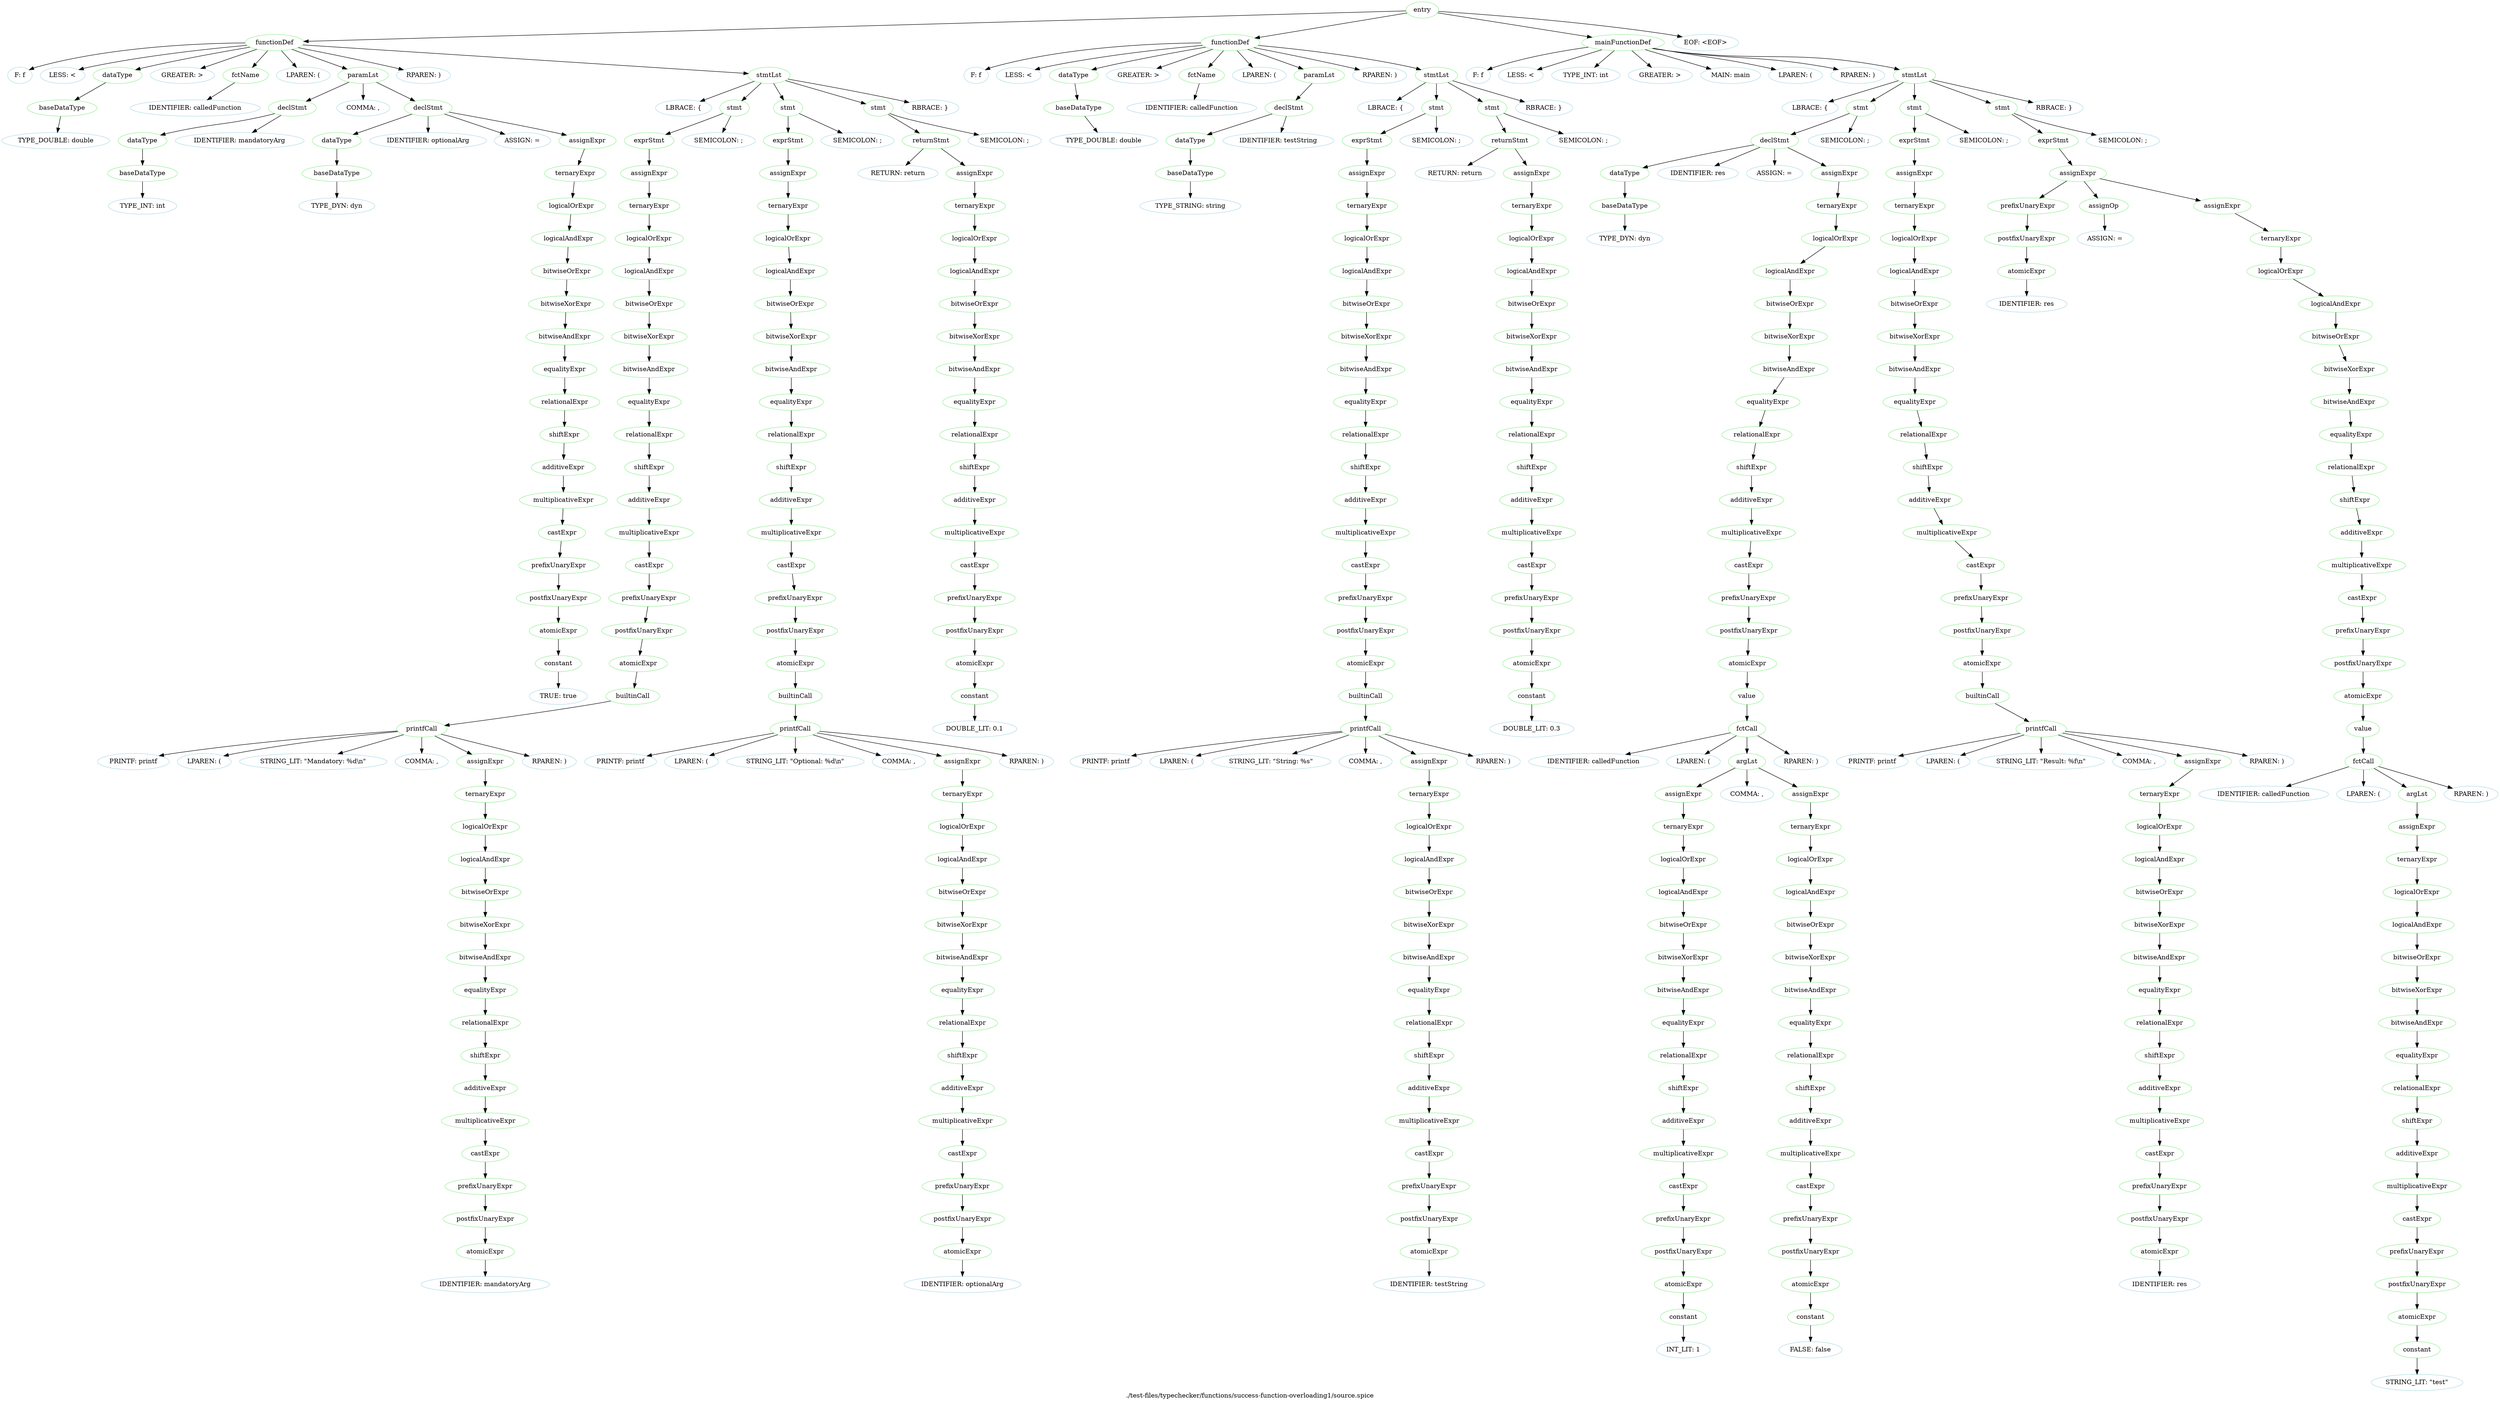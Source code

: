digraph {
 rankdir="TB";
 label="./test-files/typechecker/functions/success-function-overloading1/source.spice";
 L1C0_entry [color="lightgreen",label="entry"];
 L1C0_functionDef [color="lightgreen",label="functionDef"];
 L1C0_entry -> L1C0_functionDef;
 L1C0 [color="lightblue",label="F: f"];
 L1C0_functionDef -> L1C0
 L1C1 [color="lightblue",label="LESS: <"];
 L1C0_functionDef -> L1C1
 L1C2_dataType [color="lightgreen",label="dataType"];
 L1C0_functionDef -> L1C2_dataType;
 L1C2_baseDataType [color="lightgreen",label="baseDataType"];
 L1C2_dataType -> L1C2_baseDataType;
 L1C2 [color="lightblue",label="TYPE_DOUBLE: double"];
 L1C2_baseDataType -> L1C2
 L1C8 [color="lightblue",label="GREATER: >"];
 L1C0_functionDef -> L1C8
 L1C10_fctName [color="lightgreen",label="fctName"];
 L1C0_functionDef -> L1C10_fctName;
 L1C10 [color="lightblue",label="IDENTIFIER: calledFunction"];
 L1C10_fctName -> L1C10
 L1C24 [color="lightblue",label="LPAREN: ("];
 L1C0_functionDef -> L1C24
 L1C25_paramLst [color="lightgreen",label="paramLst"];
 L1C0_functionDef -> L1C25_paramLst;
 L1C25_declStmt [color="lightgreen",label="declStmt"];
 L1C25_paramLst -> L1C25_declStmt;
 L1C25_dataType [color="lightgreen",label="dataType"];
 L1C25_declStmt -> L1C25_dataType;
 L1C25_baseDataType [color="lightgreen",label="baseDataType"];
 L1C25_dataType -> L1C25_baseDataType;
 L1C25 [color="lightblue",label="TYPE_INT: int"];
 L1C25_baseDataType -> L1C25
 L1C29 [color="lightblue",label="IDENTIFIER: mandatoryArg"];
 L1C25_declStmt -> L1C29
 L1C41 [color="lightblue",label="COMMA: ,"];
 L1C25_paramLst -> L1C41
 L1C43_declStmt [color="lightgreen",label="declStmt"];
 L1C25_paramLst -> L1C43_declStmt;
 L1C43_dataType [color="lightgreen",label="dataType"];
 L1C43_declStmt -> L1C43_dataType;
 L1C43_baseDataType [color="lightgreen",label="baseDataType"];
 L1C43_dataType -> L1C43_baseDataType;
 L1C43 [color="lightblue",label="TYPE_DYN: dyn"];
 L1C43_baseDataType -> L1C43
 L1C47 [color="lightblue",label="IDENTIFIER: optionalArg"];
 L1C43_declStmt -> L1C47
 L1C59 [color="lightblue",label="ASSIGN: ="];
 L1C43_declStmt -> L1C59
 L1C61_assignExpr [color="lightgreen",label="assignExpr"];
 L1C43_declStmt -> L1C61_assignExpr;
 L1C61_ternaryExpr [color="lightgreen",label="ternaryExpr"];
 L1C61_assignExpr -> L1C61_ternaryExpr;
 L1C61_logicalOrExpr [color="lightgreen",label="logicalOrExpr"];
 L1C61_ternaryExpr -> L1C61_logicalOrExpr;
 L1C61_logicalAndExpr [color="lightgreen",label="logicalAndExpr"];
 L1C61_logicalOrExpr -> L1C61_logicalAndExpr;
 L1C61_bitwiseOrExpr [color="lightgreen",label="bitwiseOrExpr"];
 L1C61_logicalAndExpr -> L1C61_bitwiseOrExpr;
 L1C61_bitwiseXorExpr [color="lightgreen",label="bitwiseXorExpr"];
 L1C61_bitwiseOrExpr -> L1C61_bitwiseXorExpr;
 L1C61_bitwiseAndExpr [color="lightgreen",label="bitwiseAndExpr"];
 L1C61_bitwiseXorExpr -> L1C61_bitwiseAndExpr;
 L1C61_equalityExpr [color="lightgreen",label="equalityExpr"];
 L1C61_bitwiseAndExpr -> L1C61_equalityExpr;
 L1C61_relationalExpr [color="lightgreen",label="relationalExpr"];
 L1C61_equalityExpr -> L1C61_relationalExpr;
 L1C61_shiftExpr [color="lightgreen",label="shiftExpr"];
 L1C61_relationalExpr -> L1C61_shiftExpr;
 L1C61_additiveExpr [color="lightgreen",label="additiveExpr"];
 L1C61_shiftExpr -> L1C61_additiveExpr;
 L1C61_multiplicativeExpr [color="lightgreen",label="multiplicativeExpr"];
 L1C61_additiveExpr -> L1C61_multiplicativeExpr;
 L1C61_castExpr [color="lightgreen",label="castExpr"];
 L1C61_multiplicativeExpr -> L1C61_castExpr;
 L1C61_prefixUnaryExpr [color="lightgreen",label="prefixUnaryExpr"];
 L1C61_castExpr -> L1C61_prefixUnaryExpr;
 L1C61_postfixUnaryExpr [color="lightgreen",label="postfixUnaryExpr"];
 L1C61_prefixUnaryExpr -> L1C61_postfixUnaryExpr;
 L1C61_atomicExpr [color="lightgreen",label="atomicExpr"];
 L1C61_postfixUnaryExpr -> L1C61_atomicExpr;
 L1C61_constant [color="lightgreen",label="constant"];
 L1C61_atomicExpr -> L1C61_constant;
 L1C61 [color="lightblue",label="TRUE: true"];
 L1C61_constant -> L1C61
 L1C65 [color="lightblue",label="RPAREN: )"];
 L1C0_functionDef -> L1C65
 L1C67_stmtLst [color="lightgreen",label="stmtLst"];
 L1C0_functionDef -> L1C67_stmtLst;
 L1C67 [color="lightblue",label="LBRACE: {"];
 L1C67_stmtLst -> L1C67
 L2C4_stmt [color="lightgreen",label="stmt"];
 L1C67_stmtLst -> L2C4_stmt;
 L2C4_exprStmt [color="lightgreen",label="exprStmt"];
 L2C4_stmt -> L2C4_exprStmt;
 L2C4_assignExpr [color="lightgreen",label="assignExpr"];
 L2C4_exprStmt -> L2C4_assignExpr;
 L2C4_ternaryExpr [color="lightgreen",label="ternaryExpr"];
 L2C4_assignExpr -> L2C4_ternaryExpr;
 L2C4_logicalOrExpr [color="lightgreen",label="logicalOrExpr"];
 L2C4_ternaryExpr -> L2C4_logicalOrExpr;
 L2C4_logicalAndExpr [color="lightgreen",label="logicalAndExpr"];
 L2C4_logicalOrExpr -> L2C4_logicalAndExpr;
 L2C4_bitwiseOrExpr [color="lightgreen",label="bitwiseOrExpr"];
 L2C4_logicalAndExpr -> L2C4_bitwiseOrExpr;
 L2C4_bitwiseXorExpr [color="lightgreen",label="bitwiseXorExpr"];
 L2C4_bitwiseOrExpr -> L2C4_bitwiseXorExpr;
 L2C4_bitwiseAndExpr [color="lightgreen",label="bitwiseAndExpr"];
 L2C4_bitwiseXorExpr -> L2C4_bitwiseAndExpr;
 L2C4_equalityExpr [color="lightgreen",label="equalityExpr"];
 L2C4_bitwiseAndExpr -> L2C4_equalityExpr;
 L2C4_relationalExpr [color="lightgreen",label="relationalExpr"];
 L2C4_equalityExpr -> L2C4_relationalExpr;
 L2C4_shiftExpr [color="lightgreen",label="shiftExpr"];
 L2C4_relationalExpr -> L2C4_shiftExpr;
 L2C4_additiveExpr [color="lightgreen",label="additiveExpr"];
 L2C4_shiftExpr -> L2C4_additiveExpr;
 L2C4_multiplicativeExpr [color="lightgreen",label="multiplicativeExpr"];
 L2C4_additiveExpr -> L2C4_multiplicativeExpr;
 L2C4_castExpr [color="lightgreen",label="castExpr"];
 L2C4_multiplicativeExpr -> L2C4_castExpr;
 L2C4_prefixUnaryExpr [color="lightgreen",label="prefixUnaryExpr"];
 L2C4_castExpr -> L2C4_prefixUnaryExpr;
 L2C4_postfixUnaryExpr [color="lightgreen",label="postfixUnaryExpr"];
 L2C4_prefixUnaryExpr -> L2C4_postfixUnaryExpr;
 L2C4_atomicExpr [color="lightgreen",label="atomicExpr"];
 L2C4_postfixUnaryExpr -> L2C4_atomicExpr;
 L2C4_builtinCall [color="lightgreen",label="builtinCall"];
 L2C4_atomicExpr -> L2C4_builtinCall;
 L2C4_printfCall [color="lightgreen",label="printfCall"];
 L2C4_builtinCall -> L2C4_printfCall;
 L2C4 [color="lightblue",label="PRINTF: printf"];
 L2C4_printfCall -> L2C4
 L2C10 [color="lightblue",label="LPAREN: ("];
 L2C4_printfCall -> L2C10
 L2C11 [color="lightblue",label="STRING_LIT: \"Mandatory: %d\\n\""];
 L2C4_printfCall -> L2C11
 L2C28 [color="lightblue",label="COMMA: ,"];
 L2C4_printfCall -> L2C28
 L2C30_assignExpr [color="lightgreen",label="assignExpr"];
 L2C4_printfCall -> L2C30_assignExpr;
 L2C30_ternaryExpr [color="lightgreen",label="ternaryExpr"];
 L2C30_assignExpr -> L2C30_ternaryExpr;
 L2C30_logicalOrExpr [color="lightgreen",label="logicalOrExpr"];
 L2C30_ternaryExpr -> L2C30_logicalOrExpr;
 L2C30_logicalAndExpr [color="lightgreen",label="logicalAndExpr"];
 L2C30_logicalOrExpr -> L2C30_logicalAndExpr;
 L2C30_bitwiseOrExpr [color="lightgreen",label="bitwiseOrExpr"];
 L2C30_logicalAndExpr -> L2C30_bitwiseOrExpr;
 L2C30_bitwiseXorExpr [color="lightgreen",label="bitwiseXorExpr"];
 L2C30_bitwiseOrExpr -> L2C30_bitwiseXorExpr;
 L2C30_bitwiseAndExpr [color="lightgreen",label="bitwiseAndExpr"];
 L2C30_bitwiseXorExpr -> L2C30_bitwiseAndExpr;
 L2C30_equalityExpr [color="lightgreen",label="equalityExpr"];
 L2C30_bitwiseAndExpr -> L2C30_equalityExpr;
 L2C30_relationalExpr [color="lightgreen",label="relationalExpr"];
 L2C30_equalityExpr -> L2C30_relationalExpr;
 L2C30_shiftExpr [color="lightgreen",label="shiftExpr"];
 L2C30_relationalExpr -> L2C30_shiftExpr;
 L2C30_additiveExpr [color="lightgreen",label="additiveExpr"];
 L2C30_shiftExpr -> L2C30_additiveExpr;
 L2C30_multiplicativeExpr [color="lightgreen",label="multiplicativeExpr"];
 L2C30_additiveExpr -> L2C30_multiplicativeExpr;
 L2C30_castExpr [color="lightgreen",label="castExpr"];
 L2C30_multiplicativeExpr -> L2C30_castExpr;
 L2C30_prefixUnaryExpr [color="lightgreen",label="prefixUnaryExpr"];
 L2C30_castExpr -> L2C30_prefixUnaryExpr;
 L2C30_postfixUnaryExpr [color="lightgreen",label="postfixUnaryExpr"];
 L2C30_prefixUnaryExpr -> L2C30_postfixUnaryExpr;
 L2C30_atomicExpr [color="lightgreen",label="atomicExpr"];
 L2C30_postfixUnaryExpr -> L2C30_atomicExpr;
 L2C30 [color="lightblue",label="IDENTIFIER: mandatoryArg"];
 L2C30_atomicExpr -> L2C30
 L2C42 [color="lightblue",label="RPAREN: )"];
 L2C4_printfCall -> L2C42
 L2C43 [color="lightblue",label="SEMICOLON: ;"];
 L2C4_stmt -> L2C43
 L3C4_stmt [color="lightgreen",label="stmt"];
 L1C67_stmtLst -> L3C4_stmt;
 L3C4_exprStmt [color="lightgreen",label="exprStmt"];
 L3C4_stmt -> L3C4_exprStmt;
 L3C4_assignExpr [color="lightgreen",label="assignExpr"];
 L3C4_exprStmt -> L3C4_assignExpr;
 L3C4_ternaryExpr [color="lightgreen",label="ternaryExpr"];
 L3C4_assignExpr -> L3C4_ternaryExpr;
 L3C4_logicalOrExpr [color="lightgreen",label="logicalOrExpr"];
 L3C4_ternaryExpr -> L3C4_logicalOrExpr;
 L3C4_logicalAndExpr [color="lightgreen",label="logicalAndExpr"];
 L3C4_logicalOrExpr -> L3C4_logicalAndExpr;
 L3C4_bitwiseOrExpr [color="lightgreen",label="bitwiseOrExpr"];
 L3C4_logicalAndExpr -> L3C4_bitwiseOrExpr;
 L3C4_bitwiseXorExpr [color="lightgreen",label="bitwiseXorExpr"];
 L3C4_bitwiseOrExpr -> L3C4_bitwiseXorExpr;
 L3C4_bitwiseAndExpr [color="lightgreen",label="bitwiseAndExpr"];
 L3C4_bitwiseXorExpr -> L3C4_bitwiseAndExpr;
 L3C4_equalityExpr [color="lightgreen",label="equalityExpr"];
 L3C4_bitwiseAndExpr -> L3C4_equalityExpr;
 L3C4_relationalExpr [color="lightgreen",label="relationalExpr"];
 L3C4_equalityExpr -> L3C4_relationalExpr;
 L3C4_shiftExpr [color="lightgreen",label="shiftExpr"];
 L3C4_relationalExpr -> L3C4_shiftExpr;
 L3C4_additiveExpr [color="lightgreen",label="additiveExpr"];
 L3C4_shiftExpr -> L3C4_additiveExpr;
 L3C4_multiplicativeExpr [color="lightgreen",label="multiplicativeExpr"];
 L3C4_additiveExpr -> L3C4_multiplicativeExpr;
 L3C4_castExpr [color="lightgreen",label="castExpr"];
 L3C4_multiplicativeExpr -> L3C4_castExpr;
 L3C4_prefixUnaryExpr [color="lightgreen",label="prefixUnaryExpr"];
 L3C4_castExpr -> L3C4_prefixUnaryExpr;
 L3C4_postfixUnaryExpr [color="lightgreen",label="postfixUnaryExpr"];
 L3C4_prefixUnaryExpr -> L3C4_postfixUnaryExpr;
 L3C4_atomicExpr [color="lightgreen",label="atomicExpr"];
 L3C4_postfixUnaryExpr -> L3C4_atomicExpr;
 L3C4_builtinCall [color="lightgreen",label="builtinCall"];
 L3C4_atomicExpr -> L3C4_builtinCall;
 L3C4_printfCall [color="lightgreen",label="printfCall"];
 L3C4_builtinCall -> L3C4_printfCall;
 L3C4 [color="lightblue",label="PRINTF: printf"];
 L3C4_printfCall -> L3C4
 L3C10 [color="lightblue",label="LPAREN: ("];
 L3C4_printfCall -> L3C10
 L3C11 [color="lightblue",label="STRING_LIT: \"Optional: %d\\n\""];
 L3C4_printfCall -> L3C11
 L3C27 [color="lightblue",label="COMMA: ,"];
 L3C4_printfCall -> L3C27
 L3C29_assignExpr [color="lightgreen",label="assignExpr"];
 L3C4_printfCall -> L3C29_assignExpr;
 L3C29_ternaryExpr [color="lightgreen",label="ternaryExpr"];
 L3C29_assignExpr -> L3C29_ternaryExpr;
 L3C29_logicalOrExpr [color="lightgreen",label="logicalOrExpr"];
 L3C29_ternaryExpr -> L3C29_logicalOrExpr;
 L3C29_logicalAndExpr [color="lightgreen",label="logicalAndExpr"];
 L3C29_logicalOrExpr -> L3C29_logicalAndExpr;
 L3C29_bitwiseOrExpr [color="lightgreen",label="bitwiseOrExpr"];
 L3C29_logicalAndExpr -> L3C29_bitwiseOrExpr;
 L3C29_bitwiseXorExpr [color="lightgreen",label="bitwiseXorExpr"];
 L3C29_bitwiseOrExpr -> L3C29_bitwiseXorExpr;
 L3C29_bitwiseAndExpr [color="lightgreen",label="bitwiseAndExpr"];
 L3C29_bitwiseXorExpr -> L3C29_bitwiseAndExpr;
 L3C29_equalityExpr [color="lightgreen",label="equalityExpr"];
 L3C29_bitwiseAndExpr -> L3C29_equalityExpr;
 L3C29_relationalExpr [color="lightgreen",label="relationalExpr"];
 L3C29_equalityExpr -> L3C29_relationalExpr;
 L3C29_shiftExpr [color="lightgreen",label="shiftExpr"];
 L3C29_relationalExpr -> L3C29_shiftExpr;
 L3C29_additiveExpr [color="lightgreen",label="additiveExpr"];
 L3C29_shiftExpr -> L3C29_additiveExpr;
 L3C29_multiplicativeExpr [color="lightgreen",label="multiplicativeExpr"];
 L3C29_additiveExpr -> L3C29_multiplicativeExpr;
 L3C29_castExpr [color="lightgreen",label="castExpr"];
 L3C29_multiplicativeExpr -> L3C29_castExpr;
 L3C29_prefixUnaryExpr [color="lightgreen",label="prefixUnaryExpr"];
 L3C29_castExpr -> L3C29_prefixUnaryExpr;
 L3C29_postfixUnaryExpr [color="lightgreen",label="postfixUnaryExpr"];
 L3C29_prefixUnaryExpr -> L3C29_postfixUnaryExpr;
 L3C29_atomicExpr [color="lightgreen",label="atomicExpr"];
 L3C29_postfixUnaryExpr -> L3C29_atomicExpr;
 L3C29 [color="lightblue",label="IDENTIFIER: optionalArg"];
 L3C29_atomicExpr -> L3C29
 L3C40 [color="lightblue",label="RPAREN: )"];
 L3C4_printfCall -> L3C40
 L3C41 [color="lightblue",label="SEMICOLON: ;"];
 L3C4_stmt -> L3C41
 L4C4_stmt [color="lightgreen",label="stmt"];
 L1C67_stmtLst -> L4C4_stmt;
 L4C4_returnStmt [color="lightgreen",label="returnStmt"];
 L4C4_stmt -> L4C4_returnStmt;
 L4C4 [color="lightblue",label="RETURN: return"];
 L4C4_returnStmt -> L4C4
 L4C11_assignExpr [color="lightgreen",label="assignExpr"];
 L4C4_returnStmt -> L4C11_assignExpr;
 L4C11_ternaryExpr [color="lightgreen",label="ternaryExpr"];
 L4C11_assignExpr -> L4C11_ternaryExpr;
 L4C11_logicalOrExpr [color="lightgreen",label="logicalOrExpr"];
 L4C11_ternaryExpr -> L4C11_logicalOrExpr;
 L4C11_logicalAndExpr [color="lightgreen",label="logicalAndExpr"];
 L4C11_logicalOrExpr -> L4C11_logicalAndExpr;
 L4C11_bitwiseOrExpr [color="lightgreen",label="bitwiseOrExpr"];
 L4C11_logicalAndExpr -> L4C11_bitwiseOrExpr;
 L4C11_bitwiseXorExpr [color="lightgreen",label="bitwiseXorExpr"];
 L4C11_bitwiseOrExpr -> L4C11_bitwiseXorExpr;
 L4C11_bitwiseAndExpr [color="lightgreen",label="bitwiseAndExpr"];
 L4C11_bitwiseXorExpr -> L4C11_bitwiseAndExpr;
 L4C11_equalityExpr [color="lightgreen",label="equalityExpr"];
 L4C11_bitwiseAndExpr -> L4C11_equalityExpr;
 L4C11_relationalExpr [color="lightgreen",label="relationalExpr"];
 L4C11_equalityExpr -> L4C11_relationalExpr;
 L4C11_shiftExpr [color="lightgreen",label="shiftExpr"];
 L4C11_relationalExpr -> L4C11_shiftExpr;
 L4C11_additiveExpr [color="lightgreen",label="additiveExpr"];
 L4C11_shiftExpr -> L4C11_additiveExpr;
 L4C11_multiplicativeExpr [color="lightgreen",label="multiplicativeExpr"];
 L4C11_additiveExpr -> L4C11_multiplicativeExpr;
 L4C11_castExpr [color="lightgreen",label="castExpr"];
 L4C11_multiplicativeExpr -> L4C11_castExpr;
 L4C11_prefixUnaryExpr [color="lightgreen",label="prefixUnaryExpr"];
 L4C11_castExpr -> L4C11_prefixUnaryExpr;
 L4C11_postfixUnaryExpr [color="lightgreen",label="postfixUnaryExpr"];
 L4C11_prefixUnaryExpr -> L4C11_postfixUnaryExpr;
 L4C11_atomicExpr [color="lightgreen",label="atomicExpr"];
 L4C11_postfixUnaryExpr -> L4C11_atomicExpr;
 L4C11_constant [color="lightgreen",label="constant"];
 L4C11_atomicExpr -> L4C11_constant;
 L4C11 [color="lightblue",label="DOUBLE_LIT: 0.1"];
 L4C11_constant -> L4C11
 L4C14 [color="lightblue",label="SEMICOLON: ;"];
 L4C4_stmt -> L4C14
 L5C0 [color="lightblue",label="RBRACE: }"];
 L1C67_stmtLst -> L5C0
 L7C0_functionDef [color="lightgreen",label="functionDef"];
 L1C0_entry -> L7C0_functionDef;
 L7C0 [color="lightblue",label="F: f"];
 L7C0_functionDef -> L7C0
 L7C1 [color="lightblue",label="LESS: <"];
 L7C0_functionDef -> L7C1
 L7C2_dataType [color="lightgreen",label="dataType"];
 L7C0_functionDef -> L7C2_dataType;
 L7C2_baseDataType [color="lightgreen",label="baseDataType"];
 L7C2_dataType -> L7C2_baseDataType;
 L7C2 [color="lightblue",label="TYPE_DOUBLE: double"];
 L7C2_baseDataType -> L7C2
 L7C8 [color="lightblue",label="GREATER: >"];
 L7C0_functionDef -> L7C8
 L7C10_fctName [color="lightgreen",label="fctName"];
 L7C0_functionDef -> L7C10_fctName;
 L7C10 [color="lightblue",label="IDENTIFIER: calledFunction"];
 L7C10_fctName -> L7C10
 L7C24 [color="lightblue",label="LPAREN: ("];
 L7C0_functionDef -> L7C24
 L7C25_paramLst [color="lightgreen",label="paramLst"];
 L7C0_functionDef -> L7C25_paramLst;
 L7C25_declStmt [color="lightgreen",label="declStmt"];
 L7C25_paramLst -> L7C25_declStmt;
 L7C25_dataType [color="lightgreen",label="dataType"];
 L7C25_declStmt -> L7C25_dataType;
 L7C25_baseDataType [color="lightgreen",label="baseDataType"];
 L7C25_dataType -> L7C25_baseDataType;
 L7C25 [color="lightblue",label="TYPE_STRING: string"];
 L7C25_baseDataType -> L7C25
 L7C32 [color="lightblue",label="IDENTIFIER: testString"];
 L7C25_declStmt -> L7C32
 L7C42 [color="lightblue",label="RPAREN: )"];
 L7C0_functionDef -> L7C42
 L7C44_stmtLst [color="lightgreen",label="stmtLst"];
 L7C0_functionDef -> L7C44_stmtLst;
 L7C44 [color="lightblue",label="LBRACE: {"];
 L7C44_stmtLst -> L7C44
 L8C4_stmt [color="lightgreen",label="stmt"];
 L7C44_stmtLst -> L8C4_stmt;
 L8C4_exprStmt [color="lightgreen",label="exprStmt"];
 L8C4_stmt -> L8C4_exprStmt;
 L8C4_assignExpr [color="lightgreen",label="assignExpr"];
 L8C4_exprStmt -> L8C4_assignExpr;
 L8C4_ternaryExpr [color="lightgreen",label="ternaryExpr"];
 L8C4_assignExpr -> L8C4_ternaryExpr;
 L8C4_logicalOrExpr [color="lightgreen",label="logicalOrExpr"];
 L8C4_ternaryExpr -> L8C4_logicalOrExpr;
 L8C4_logicalAndExpr [color="lightgreen",label="logicalAndExpr"];
 L8C4_logicalOrExpr -> L8C4_logicalAndExpr;
 L8C4_bitwiseOrExpr [color="lightgreen",label="bitwiseOrExpr"];
 L8C4_logicalAndExpr -> L8C4_bitwiseOrExpr;
 L8C4_bitwiseXorExpr [color="lightgreen",label="bitwiseXorExpr"];
 L8C4_bitwiseOrExpr -> L8C4_bitwiseXorExpr;
 L8C4_bitwiseAndExpr [color="lightgreen",label="bitwiseAndExpr"];
 L8C4_bitwiseXorExpr -> L8C4_bitwiseAndExpr;
 L8C4_equalityExpr [color="lightgreen",label="equalityExpr"];
 L8C4_bitwiseAndExpr -> L8C4_equalityExpr;
 L8C4_relationalExpr [color="lightgreen",label="relationalExpr"];
 L8C4_equalityExpr -> L8C4_relationalExpr;
 L8C4_shiftExpr [color="lightgreen",label="shiftExpr"];
 L8C4_relationalExpr -> L8C4_shiftExpr;
 L8C4_additiveExpr [color="lightgreen",label="additiveExpr"];
 L8C4_shiftExpr -> L8C4_additiveExpr;
 L8C4_multiplicativeExpr [color="lightgreen",label="multiplicativeExpr"];
 L8C4_additiveExpr -> L8C4_multiplicativeExpr;
 L8C4_castExpr [color="lightgreen",label="castExpr"];
 L8C4_multiplicativeExpr -> L8C4_castExpr;
 L8C4_prefixUnaryExpr [color="lightgreen",label="prefixUnaryExpr"];
 L8C4_castExpr -> L8C4_prefixUnaryExpr;
 L8C4_postfixUnaryExpr [color="lightgreen",label="postfixUnaryExpr"];
 L8C4_prefixUnaryExpr -> L8C4_postfixUnaryExpr;
 L8C4_atomicExpr [color="lightgreen",label="atomicExpr"];
 L8C4_postfixUnaryExpr -> L8C4_atomicExpr;
 L8C4_builtinCall [color="lightgreen",label="builtinCall"];
 L8C4_atomicExpr -> L8C4_builtinCall;
 L8C4_printfCall [color="lightgreen",label="printfCall"];
 L8C4_builtinCall -> L8C4_printfCall;
 L8C4 [color="lightblue",label="PRINTF: printf"];
 L8C4_printfCall -> L8C4
 L8C10 [color="lightblue",label="LPAREN: ("];
 L8C4_printfCall -> L8C10
 L8C11 [color="lightblue",label="STRING_LIT: \"String: %s\""];
 L8C4_printfCall -> L8C11
 L8C23 [color="lightblue",label="COMMA: ,"];
 L8C4_printfCall -> L8C23
 L8C25_assignExpr [color="lightgreen",label="assignExpr"];
 L8C4_printfCall -> L8C25_assignExpr;
 L8C25_ternaryExpr [color="lightgreen",label="ternaryExpr"];
 L8C25_assignExpr -> L8C25_ternaryExpr;
 L8C25_logicalOrExpr [color="lightgreen",label="logicalOrExpr"];
 L8C25_ternaryExpr -> L8C25_logicalOrExpr;
 L8C25_logicalAndExpr [color="lightgreen",label="logicalAndExpr"];
 L8C25_logicalOrExpr -> L8C25_logicalAndExpr;
 L8C25_bitwiseOrExpr [color="lightgreen",label="bitwiseOrExpr"];
 L8C25_logicalAndExpr -> L8C25_bitwiseOrExpr;
 L8C25_bitwiseXorExpr [color="lightgreen",label="bitwiseXorExpr"];
 L8C25_bitwiseOrExpr -> L8C25_bitwiseXorExpr;
 L8C25_bitwiseAndExpr [color="lightgreen",label="bitwiseAndExpr"];
 L8C25_bitwiseXorExpr -> L8C25_bitwiseAndExpr;
 L8C25_equalityExpr [color="lightgreen",label="equalityExpr"];
 L8C25_bitwiseAndExpr -> L8C25_equalityExpr;
 L8C25_relationalExpr [color="lightgreen",label="relationalExpr"];
 L8C25_equalityExpr -> L8C25_relationalExpr;
 L8C25_shiftExpr [color="lightgreen",label="shiftExpr"];
 L8C25_relationalExpr -> L8C25_shiftExpr;
 L8C25_additiveExpr [color="lightgreen",label="additiveExpr"];
 L8C25_shiftExpr -> L8C25_additiveExpr;
 L8C25_multiplicativeExpr [color="lightgreen",label="multiplicativeExpr"];
 L8C25_additiveExpr -> L8C25_multiplicativeExpr;
 L8C25_castExpr [color="lightgreen",label="castExpr"];
 L8C25_multiplicativeExpr -> L8C25_castExpr;
 L8C25_prefixUnaryExpr [color="lightgreen",label="prefixUnaryExpr"];
 L8C25_castExpr -> L8C25_prefixUnaryExpr;
 L8C25_postfixUnaryExpr [color="lightgreen",label="postfixUnaryExpr"];
 L8C25_prefixUnaryExpr -> L8C25_postfixUnaryExpr;
 L8C25_atomicExpr [color="lightgreen",label="atomicExpr"];
 L8C25_postfixUnaryExpr -> L8C25_atomicExpr;
 L8C25 [color="lightblue",label="IDENTIFIER: testString"];
 L8C25_atomicExpr -> L8C25
 L8C35 [color="lightblue",label="RPAREN: )"];
 L8C4_printfCall -> L8C35
 L8C36 [color="lightblue",label="SEMICOLON: ;"];
 L8C4_stmt -> L8C36
 L9C4_stmt [color="lightgreen",label="stmt"];
 L7C44_stmtLst -> L9C4_stmt;
 L9C4_returnStmt [color="lightgreen",label="returnStmt"];
 L9C4_stmt -> L9C4_returnStmt;
 L9C4 [color="lightblue",label="RETURN: return"];
 L9C4_returnStmt -> L9C4
 L9C11_assignExpr [color="lightgreen",label="assignExpr"];
 L9C4_returnStmt -> L9C11_assignExpr;
 L9C11_ternaryExpr [color="lightgreen",label="ternaryExpr"];
 L9C11_assignExpr -> L9C11_ternaryExpr;
 L9C11_logicalOrExpr [color="lightgreen",label="logicalOrExpr"];
 L9C11_ternaryExpr -> L9C11_logicalOrExpr;
 L9C11_logicalAndExpr [color="lightgreen",label="logicalAndExpr"];
 L9C11_logicalOrExpr -> L9C11_logicalAndExpr;
 L9C11_bitwiseOrExpr [color="lightgreen",label="bitwiseOrExpr"];
 L9C11_logicalAndExpr -> L9C11_bitwiseOrExpr;
 L9C11_bitwiseXorExpr [color="lightgreen",label="bitwiseXorExpr"];
 L9C11_bitwiseOrExpr -> L9C11_bitwiseXorExpr;
 L9C11_bitwiseAndExpr [color="lightgreen",label="bitwiseAndExpr"];
 L9C11_bitwiseXorExpr -> L9C11_bitwiseAndExpr;
 L9C11_equalityExpr [color="lightgreen",label="equalityExpr"];
 L9C11_bitwiseAndExpr -> L9C11_equalityExpr;
 L9C11_relationalExpr [color="lightgreen",label="relationalExpr"];
 L9C11_equalityExpr -> L9C11_relationalExpr;
 L9C11_shiftExpr [color="lightgreen",label="shiftExpr"];
 L9C11_relationalExpr -> L9C11_shiftExpr;
 L9C11_additiveExpr [color="lightgreen",label="additiveExpr"];
 L9C11_shiftExpr -> L9C11_additiveExpr;
 L9C11_multiplicativeExpr [color="lightgreen",label="multiplicativeExpr"];
 L9C11_additiveExpr -> L9C11_multiplicativeExpr;
 L9C11_castExpr [color="lightgreen",label="castExpr"];
 L9C11_multiplicativeExpr -> L9C11_castExpr;
 L9C11_prefixUnaryExpr [color="lightgreen",label="prefixUnaryExpr"];
 L9C11_castExpr -> L9C11_prefixUnaryExpr;
 L9C11_postfixUnaryExpr [color="lightgreen",label="postfixUnaryExpr"];
 L9C11_prefixUnaryExpr -> L9C11_postfixUnaryExpr;
 L9C11_atomicExpr [color="lightgreen",label="atomicExpr"];
 L9C11_postfixUnaryExpr -> L9C11_atomicExpr;
 L9C11_constant [color="lightgreen",label="constant"];
 L9C11_atomicExpr -> L9C11_constant;
 L9C11 [color="lightblue",label="DOUBLE_LIT: 0.3"];
 L9C11_constant -> L9C11
 L9C14 [color="lightblue",label="SEMICOLON: ;"];
 L9C4_stmt -> L9C14
 L10C0 [color="lightblue",label="RBRACE: }"];
 L7C44_stmtLst -> L10C0
 L12C0_mainFunctionDef [color="lightgreen",label="mainFunctionDef"];
 L1C0_entry -> L12C0_mainFunctionDef;
 L12C0 [color="lightblue",label="F: f"];
 L12C0_mainFunctionDef -> L12C0
 L12C1 [color="lightblue",label="LESS: <"];
 L12C0_mainFunctionDef -> L12C1
 L12C2 [color="lightblue",label="TYPE_INT: int"];
 L12C0_mainFunctionDef -> L12C2
 L12C5 [color="lightblue",label="GREATER: >"];
 L12C0_mainFunctionDef -> L12C5
 L12C7 [color="lightblue",label="MAIN: main"];
 L12C0_mainFunctionDef -> L12C7
 L12C11 [color="lightblue",label="LPAREN: ("];
 L12C0_mainFunctionDef -> L12C11
 L12C12 [color="lightblue",label="RPAREN: )"];
 L12C0_mainFunctionDef -> L12C12
 L12C14_stmtLst [color="lightgreen",label="stmtLst"];
 L12C0_mainFunctionDef -> L12C14_stmtLst;
 L12C14 [color="lightblue",label="LBRACE: {"];
 L12C14_stmtLst -> L12C14
 L13C4_stmt [color="lightgreen",label="stmt"];
 L12C14_stmtLst -> L13C4_stmt;
 L13C4_declStmt [color="lightgreen",label="declStmt"];
 L13C4_stmt -> L13C4_declStmt;
 L13C4_dataType [color="lightgreen",label="dataType"];
 L13C4_declStmt -> L13C4_dataType;
 L13C4_baseDataType [color="lightgreen",label="baseDataType"];
 L13C4_dataType -> L13C4_baseDataType;
 L13C4 [color="lightblue",label="TYPE_DYN: dyn"];
 L13C4_baseDataType -> L13C4
 L13C8 [color="lightblue",label="IDENTIFIER: res"];
 L13C4_declStmt -> L13C8
 L13C12 [color="lightblue",label="ASSIGN: ="];
 L13C4_declStmt -> L13C12
 L13C14_assignExpr [color="lightgreen",label="assignExpr"];
 L13C4_declStmt -> L13C14_assignExpr;
 L13C14_ternaryExpr [color="lightgreen",label="ternaryExpr"];
 L13C14_assignExpr -> L13C14_ternaryExpr;
 L13C14_logicalOrExpr [color="lightgreen",label="logicalOrExpr"];
 L13C14_ternaryExpr -> L13C14_logicalOrExpr;
 L13C14_logicalAndExpr [color="lightgreen",label="logicalAndExpr"];
 L13C14_logicalOrExpr -> L13C14_logicalAndExpr;
 L13C14_bitwiseOrExpr [color="lightgreen",label="bitwiseOrExpr"];
 L13C14_logicalAndExpr -> L13C14_bitwiseOrExpr;
 L13C14_bitwiseXorExpr [color="lightgreen",label="bitwiseXorExpr"];
 L13C14_bitwiseOrExpr -> L13C14_bitwiseXorExpr;
 L13C14_bitwiseAndExpr [color="lightgreen",label="bitwiseAndExpr"];
 L13C14_bitwiseXorExpr -> L13C14_bitwiseAndExpr;
 L13C14_equalityExpr [color="lightgreen",label="equalityExpr"];
 L13C14_bitwiseAndExpr -> L13C14_equalityExpr;
 L13C14_relationalExpr [color="lightgreen",label="relationalExpr"];
 L13C14_equalityExpr -> L13C14_relationalExpr;
 L13C14_shiftExpr [color="lightgreen",label="shiftExpr"];
 L13C14_relationalExpr -> L13C14_shiftExpr;
 L13C14_additiveExpr [color="lightgreen",label="additiveExpr"];
 L13C14_shiftExpr -> L13C14_additiveExpr;
 L13C14_multiplicativeExpr [color="lightgreen",label="multiplicativeExpr"];
 L13C14_additiveExpr -> L13C14_multiplicativeExpr;
 L13C14_castExpr [color="lightgreen",label="castExpr"];
 L13C14_multiplicativeExpr -> L13C14_castExpr;
 L13C14_prefixUnaryExpr [color="lightgreen",label="prefixUnaryExpr"];
 L13C14_castExpr -> L13C14_prefixUnaryExpr;
 L13C14_postfixUnaryExpr [color="lightgreen",label="postfixUnaryExpr"];
 L13C14_prefixUnaryExpr -> L13C14_postfixUnaryExpr;
 L13C14_atomicExpr [color="lightgreen",label="atomicExpr"];
 L13C14_postfixUnaryExpr -> L13C14_atomicExpr;
 L13C14_value [color="lightgreen",label="value"];
 L13C14_atomicExpr -> L13C14_value;
 L13C14_fctCall [color="lightgreen",label="fctCall"];
 L13C14_value -> L13C14_fctCall;
 L13C14 [color="lightblue",label="IDENTIFIER: calledFunction"];
 L13C14_fctCall -> L13C14
 L13C28 [color="lightblue",label="LPAREN: ("];
 L13C14_fctCall -> L13C28
 L13C29_argLst [color="lightgreen",label="argLst"];
 L13C14_fctCall -> L13C29_argLst;
 L13C29_assignExpr [color="lightgreen",label="assignExpr"];
 L13C29_argLst -> L13C29_assignExpr;
 L13C29_ternaryExpr [color="lightgreen",label="ternaryExpr"];
 L13C29_assignExpr -> L13C29_ternaryExpr;
 L13C29_logicalOrExpr [color="lightgreen",label="logicalOrExpr"];
 L13C29_ternaryExpr -> L13C29_logicalOrExpr;
 L13C29_logicalAndExpr [color="lightgreen",label="logicalAndExpr"];
 L13C29_logicalOrExpr -> L13C29_logicalAndExpr;
 L13C29_bitwiseOrExpr [color="lightgreen",label="bitwiseOrExpr"];
 L13C29_logicalAndExpr -> L13C29_bitwiseOrExpr;
 L13C29_bitwiseXorExpr [color="lightgreen",label="bitwiseXorExpr"];
 L13C29_bitwiseOrExpr -> L13C29_bitwiseXorExpr;
 L13C29_bitwiseAndExpr [color="lightgreen",label="bitwiseAndExpr"];
 L13C29_bitwiseXorExpr -> L13C29_bitwiseAndExpr;
 L13C29_equalityExpr [color="lightgreen",label="equalityExpr"];
 L13C29_bitwiseAndExpr -> L13C29_equalityExpr;
 L13C29_relationalExpr [color="lightgreen",label="relationalExpr"];
 L13C29_equalityExpr -> L13C29_relationalExpr;
 L13C29_shiftExpr [color="lightgreen",label="shiftExpr"];
 L13C29_relationalExpr -> L13C29_shiftExpr;
 L13C29_additiveExpr [color="lightgreen",label="additiveExpr"];
 L13C29_shiftExpr -> L13C29_additiveExpr;
 L13C29_multiplicativeExpr [color="lightgreen",label="multiplicativeExpr"];
 L13C29_additiveExpr -> L13C29_multiplicativeExpr;
 L13C29_castExpr [color="lightgreen",label="castExpr"];
 L13C29_multiplicativeExpr -> L13C29_castExpr;
 L13C29_prefixUnaryExpr [color="lightgreen",label="prefixUnaryExpr"];
 L13C29_castExpr -> L13C29_prefixUnaryExpr;
 L13C29_postfixUnaryExpr [color="lightgreen",label="postfixUnaryExpr"];
 L13C29_prefixUnaryExpr -> L13C29_postfixUnaryExpr;
 L13C29_atomicExpr [color="lightgreen",label="atomicExpr"];
 L13C29_postfixUnaryExpr -> L13C29_atomicExpr;
 L13C29_constant [color="lightgreen",label="constant"];
 L13C29_atomicExpr -> L13C29_constant;
 L13C29 [color="lightblue",label="INT_LIT: 1"];
 L13C29_constant -> L13C29
 L13C30 [color="lightblue",label="COMMA: ,"];
 L13C29_argLst -> L13C30
 L13C32_assignExpr [color="lightgreen",label="assignExpr"];
 L13C29_argLst -> L13C32_assignExpr;
 L13C32_ternaryExpr [color="lightgreen",label="ternaryExpr"];
 L13C32_assignExpr -> L13C32_ternaryExpr;
 L13C32_logicalOrExpr [color="lightgreen",label="logicalOrExpr"];
 L13C32_ternaryExpr -> L13C32_logicalOrExpr;
 L13C32_logicalAndExpr [color="lightgreen",label="logicalAndExpr"];
 L13C32_logicalOrExpr -> L13C32_logicalAndExpr;
 L13C32_bitwiseOrExpr [color="lightgreen",label="bitwiseOrExpr"];
 L13C32_logicalAndExpr -> L13C32_bitwiseOrExpr;
 L13C32_bitwiseXorExpr [color="lightgreen",label="bitwiseXorExpr"];
 L13C32_bitwiseOrExpr -> L13C32_bitwiseXorExpr;
 L13C32_bitwiseAndExpr [color="lightgreen",label="bitwiseAndExpr"];
 L13C32_bitwiseXorExpr -> L13C32_bitwiseAndExpr;
 L13C32_equalityExpr [color="lightgreen",label="equalityExpr"];
 L13C32_bitwiseAndExpr -> L13C32_equalityExpr;
 L13C32_relationalExpr [color="lightgreen",label="relationalExpr"];
 L13C32_equalityExpr -> L13C32_relationalExpr;
 L13C32_shiftExpr [color="lightgreen",label="shiftExpr"];
 L13C32_relationalExpr -> L13C32_shiftExpr;
 L13C32_additiveExpr [color="lightgreen",label="additiveExpr"];
 L13C32_shiftExpr -> L13C32_additiveExpr;
 L13C32_multiplicativeExpr [color="lightgreen",label="multiplicativeExpr"];
 L13C32_additiveExpr -> L13C32_multiplicativeExpr;
 L13C32_castExpr [color="lightgreen",label="castExpr"];
 L13C32_multiplicativeExpr -> L13C32_castExpr;
 L13C32_prefixUnaryExpr [color="lightgreen",label="prefixUnaryExpr"];
 L13C32_castExpr -> L13C32_prefixUnaryExpr;
 L13C32_postfixUnaryExpr [color="lightgreen",label="postfixUnaryExpr"];
 L13C32_prefixUnaryExpr -> L13C32_postfixUnaryExpr;
 L13C32_atomicExpr [color="lightgreen",label="atomicExpr"];
 L13C32_postfixUnaryExpr -> L13C32_atomicExpr;
 L13C32_constant [color="lightgreen",label="constant"];
 L13C32_atomicExpr -> L13C32_constant;
 L13C32 [color="lightblue",label="FALSE: false"];
 L13C32_constant -> L13C32
 L13C37 [color="lightblue",label="RPAREN: )"];
 L13C14_fctCall -> L13C37
 L13C38 [color="lightblue",label="SEMICOLON: ;"];
 L13C4_stmt -> L13C38
 L14C4_stmt [color="lightgreen",label="stmt"];
 L12C14_stmtLst -> L14C4_stmt;
 L14C4_exprStmt [color="lightgreen",label="exprStmt"];
 L14C4_stmt -> L14C4_exprStmt;
 L14C4_assignExpr [color="lightgreen",label="assignExpr"];
 L14C4_exprStmt -> L14C4_assignExpr;
 L14C4_ternaryExpr [color="lightgreen",label="ternaryExpr"];
 L14C4_assignExpr -> L14C4_ternaryExpr;
 L14C4_logicalOrExpr [color="lightgreen",label="logicalOrExpr"];
 L14C4_ternaryExpr -> L14C4_logicalOrExpr;
 L14C4_logicalAndExpr [color="lightgreen",label="logicalAndExpr"];
 L14C4_logicalOrExpr -> L14C4_logicalAndExpr;
 L14C4_bitwiseOrExpr [color="lightgreen",label="bitwiseOrExpr"];
 L14C4_logicalAndExpr -> L14C4_bitwiseOrExpr;
 L14C4_bitwiseXorExpr [color="lightgreen",label="bitwiseXorExpr"];
 L14C4_bitwiseOrExpr -> L14C4_bitwiseXorExpr;
 L14C4_bitwiseAndExpr [color="lightgreen",label="bitwiseAndExpr"];
 L14C4_bitwiseXorExpr -> L14C4_bitwiseAndExpr;
 L14C4_equalityExpr [color="lightgreen",label="equalityExpr"];
 L14C4_bitwiseAndExpr -> L14C4_equalityExpr;
 L14C4_relationalExpr [color="lightgreen",label="relationalExpr"];
 L14C4_equalityExpr -> L14C4_relationalExpr;
 L14C4_shiftExpr [color="lightgreen",label="shiftExpr"];
 L14C4_relationalExpr -> L14C4_shiftExpr;
 L14C4_additiveExpr [color="lightgreen",label="additiveExpr"];
 L14C4_shiftExpr -> L14C4_additiveExpr;
 L14C4_multiplicativeExpr [color="lightgreen",label="multiplicativeExpr"];
 L14C4_additiveExpr -> L14C4_multiplicativeExpr;
 L14C4_castExpr [color="lightgreen",label="castExpr"];
 L14C4_multiplicativeExpr -> L14C4_castExpr;
 L14C4_prefixUnaryExpr [color="lightgreen",label="prefixUnaryExpr"];
 L14C4_castExpr -> L14C4_prefixUnaryExpr;
 L14C4_postfixUnaryExpr [color="lightgreen",label="postfixUnaryExpr"];
 L14C4_prefixUnaryExpr -> L14C4_postfixUnaryExpr;
 L14C4_atomicExpr [color="lightgreen",label="atomicExpr"];
 L14C4_postfixUnaryExpr -> L14C4_atomicExpr;
 L14C4_builtinCall [color="lightgreen",label="builtinCall"];
 L14C4_atomicExpr -> L14C4_builtinCall;
 L14C4_printfCall [color="lightgreen",label="printfCall"];
 L14C4_builtinCall -> L14C4_printfCall;
 L14C4 [color="lightblue",label="PRINTF: printf"];
 L14C4_printfCall -> L14C4
 L14C10 [color="lightblue",label="LPAREN: ("];
 L14C4_printfCall -> L14C10
 L14C11 [color="lightblue",label="STRING_LIT: \"Result: %f\\n\""];
 L14C4_printfCall -> L14C11
 L14C25 [color="lightblue",label="COMMA: ,"];
 L14C4_printfCall -> L14C25
 L14C27_assignExpr [color="lightgreen",label="assignExpr"];
 L14C4_printfCall -> L14C27_assignExpr;
 L14C27_ternaryExpr [color="lightgreen",label="ternaryExpr"];
 L14C27_assignExpr -> L14C27_ternaryExpr;
 L14C27_logicalOrExpr [color="lightgreen",label="logicalOrExpr"];
 L14C27_ternaryExpr -> L14C27_logicalOrExpr;
 L14C27_logicalAndExpr [color="lightgreen",label="logicalAndExpr"];
 L14C27_logicalOrExpr -> L14C27_logicalAndExpr;
 L14C27_bitwiseOrExpr [color="lightgreen",label="bitwiseOrExpr"];
 L14C27_logicalAndExpr -> L14C27_bitwiseOrExpr;
 L14C27_bitwiseXorExpr [color="lightgreen",label="bitwiseXorExpr"];
 L14C27_bitwiseOrExpr -> L14C27_bitwiseXorExpr;
 L14C27_bitwiseAndExpr [color="lightgreen",label="bitwiseAndExpr"];
 L14C27_bitwiseXorExpr -> L14C27_bitwiseAndExpr;
 L14C27_equalityExpr [color="lightgreen",label="equalityExpr"];
 L14C27_bitwiseAndExpr -> L14C27_equalityExpr;
 L14C27_relationalExpr [color="lightgreen",label="relationalExpr"];
 L14C27_equalityExpr -> L14C27_relationalExpr;
 L14C27_shiftExpr [color="lightgreen",label="shiftExpr"];
 L14C27_relationalExpr -> L14C27_shiftExpr;
 L14C27_additiveExpr [color="lightgreen",label="additiveExpr"];
 L14C27_shiftExpr -> L14C27_additiveExpr;
 L14C27_multiplicativeExpr [color="lightgreen",label="multiplicativeExpr"];
 L14C27_additiveExpr -> L14C27_multiplicativeExpr;
 L14C27_castExpr [color="lightgreen",label="castExpr"];
 L14C27_multiplicativeExpr -> L14C27_castExpr;
 L14C27_prefixUnaryExpr [color="lightgreen",label="prefixUnaryExpr"];
 L14C27_castExpr -> L14C27_prefixUnaryExpr;
 L14C27_postfixUnaryExpr [color="lightgreen",label="postfixUnaryExpr"];
 L14C27_prefixUnaryExpr -> L14C27_postfixUnaryExpr;
 L14C27_atomicExpr [color="lightgreen",label="atomicExpr"];
 L14C27_postfixUnaryExpr -> L14C27_atomicExpr;
 L14C27 [color="lightblue",label="IDENTIFIER: res"];
 L14C27_atomicExpr -> L14C27
 L14C30 [color="lightblue",label="RPAREN: )"];
 L14C4_printfCall -> L14C30
 L14C31 [color="lightblue",label="SEMICOLON: ;"];
 L14C4_stmt -> L14C31
 L15C4_stmt [color="lightgreen",label="stmt"];
 L12C14_stmtLst -> L15C4_stmt;
 L15C4_exprStmt [color="lightgreen",label="exprStmt"];
 L15C4_stmt -> L15C4_exprStmt;
 L15C4_assignExpr [color="lightgreen",label="assignExpr"];
 L15C4_exprStmt -> L15C4_assignExpr;
 L15C4_prefixUnaryExpr [color="lightgreen",label="prefixUnaryExpr"];
 L15C4_assignExpr -> L15C4_prefixUnaryExpr;
 L15C4_postfixUnaryExpr [color="lightgreen",label="postfixUnaryExpr"];
 L15C4_prefixUnaryExpr -> L15C4_postfixUnaryExpr;
 L15C4_atomicExpr [color="lightgreen",label="atomicExpr"];
 L15C4_postfixUnaryExpr -> L15C4_atomicExpr;
 L15C4 [color="lightblue",label="IDENTIFIER: res"];
 L15C4_atomicExpr -> L15C4
 L15C8_assignOp [color="lightgreen",label="assignOp"];
 L15C4_assignExpr -> L15C8_assignOp;
 L15C8 [color="lightblue",label="ASSIGN: ="];
 L15C8_assignOp -> L15C8
 L15C10_assignExpr [color="lightgreen",label="assignExpr"];
 L15C4_assignExpr -> L15C10_assignExpr;
 L15C10_ternaryExpr [color="lightgreen",label="ternaryExpr"];
 L15C10_assignExpr -> L15C10_ternaryExpr;
 L15C10_logicalOrExpr [color="lightgreen",label="logicalOrExpr"];
 L15C10_ternaryExpr -> L15C10_logicalOrExpr;
 L15C10_logicalAndExpr [color="lightgreen",label="logicalAndExpr"];
 L15C10_logicalOrExpr -> L15C10_logicalAndExpr;
 L15C10_bitwiseOrExpr [color="lightgreen",label="bitwiseOrExpr"];
 L15C10_logicalAndExpr -> L15C10_bitwiseOrExpr;
 L15C10_bitwiseXorExpr [color="lightgreen",label="bitwiseXorExpr"];
 L15C10_bitwiseOrExpr -> L15C10_bitwiseXorExpr;
 L15C10_bitwiseAndExpr [color="lightgreen",label="bitwiseAndExpr"];
 L15C10_bitwiseXorExpr -> L15C10_bitwiseAndExpr;
 L15C10_equalityExpr [color="lightgreen",label="equalityExpr"];
 L15C10_bitwiseAndExpr -> L15C10_equalityExpr;
 L15C10_relationalExpr [color="lightgreen",label="relationalExpr"];
 L15C10_equalityExpr -> L15C10_relationalExpr;
 L15C10_shiftExpr [color="lightgreen",label="shiftExpr"];
 L15C10_relationalExpr -> L15C10_shiftExpr;
 L15C10_additiveExpr [color="lightgreen",label="additiveExpr"];
 L15C10_shiftExpr -> L15C10_additiveExpr;
 L15C10_multiplicativeExpr [color="lightgreen",label="multiplicativeExpr"];
 L15C10_additiveExpr -> L15C10_multiplicativeExpr;
 L15C10_castExpr [color="lightgreen",label="castExpr"];
 L15C10_multiplicativeExpr -> L15C10_castExpr;
 L15C10_prefixUnaryExpr [color="lightgreen",label="prefixUnaryExpr"];
 L15C10_castExpr -> L15C10_prefixUnaryExpr;
 L15C10_postfixUnaryExpr [color="lightgreen",label="postfixUnaryExpr"];
 L15C10_prefixUnaryExpr -> L15C10_postfixUnaryExpr;
 L15C10_atomicExpr [color="lightgreen",label="atomicExpr"];
 L15C10_postfixUnaryExpr -> L15C10_atomicExpr;
 L15C10_value [color="lightgreen",label="value"];
 L15C10_atomicExpr -> L15C10_value;
 L15C10_fctCall [color="lightgreen",label="fctCall"];
 L15C10_value -> L15C10_fctCall;
 L15C10 [color="lightblue",label="IDENTIFIER: calledFunction"];
 L15C10_fctCall -> L15C10
 L15C24 [color="lightblue",label="LPAREN: ("];
 L15C10_fctCall -> L15C24
 L15C25_argLst [color="lightgreen",label="argLst"];
 L15C10_fctCall -> L15C25_argLst;
 L15C25_assignExpr [color="lightgreen",label="assignExpr"];
 L15C25_argLst -> L15C25_assignExpr;
 L15C25_ternaryExpr [color="lightgreen",label="ternaryExpr"];
 L15C25_assignExpr -> L15C25_ternaryExpr;
 L15C25_logicalOrExpr [color="lightgreen",label="logicalOrExpr"];
 L15C25_ternaryExpr -> L15C25_logicalOrExpr;
 L15C25_logicalAndExpr [color="lightgreen",label="logicalAndExpr"];
 L15C25_logicalOrExpr -> L15C25_logicalAndExpr;
 L15C25_bitwiseOrExpr [color="lightgreen",label="bitwiseOrExpr"];
 L15C25_logicalAndExpr -> L15C25_bitwiseOrExpr;
 L15C25_bitwiseXorExpr [color="lightgreen",label="bitwiseXorExpr"];
 L15C25_bitwiseOrExpr -> L15C25_bitwiseXorExpr;
 L15C25_bitwiseAndExpr [color="lightgreen",label="bitwiseAndExpr"];
 L15C25_bitwiseXorExpr -> L15C25_bitwiseAndExpr;
 L15C25_equalityExpr [color="lightgreen",label="equalityExpr"];
 L15C25_bitwiseAndExpr -> L15C25_equalityExpr;
 L15C25_relationalExpr [color="lightgreen",label="relationalExpr"];
 L15C25_equalityExpr -> L15C25_relationalExpr;
 L15C25_shiftExpr [color="lightgreen",label="shiftExpr"];
 L15C25_relationalExpr -> L15C25_shiftExpr;
 L15C25_additiveExpr [color="lightgreen",label="additiveExpr"];
 L15C25_shiftExpr -> L15C25_additiveExpr;
 L15C25_multiplicativeExpr [color="lightgreen",label="multiplicativeExpr"];
 L15C25_additiveExpr -> L15C25_multiplicativeExpr;
 L15C25_castExpr [color="lightgreen",label="castExpr"];
 L15C25_multiplicativeExpr -> L15C25_castExpr;
 L15C25_prefixUnaryExpr [color="lightgreen",label="prefixUnaryExpr"];
 L15C25_castExpr -> L15C25_prefixUnaryExpr;
 L15C25_postfixUnaryExpr [color="lightgreen",label="postfixUnaryExpr"];
 L15C25_prefixUnaryExpr -> L15C25_postfixUnaryExpr;
 L15C25_atomicExpr [color="lightgreen",label="atomicExpr"];
 L15C25_postfixUnaryExpr -> L15C25_atomicExpr;
 L15C25_constant [color="lightgreen",label="constant"];
 L15C25_atomicExpr -> L15C25_constant;
 L15C25 [color="lightblue",label="STRING_LIT: \"test\""];
 L15C25_constant -> L15C25
 L15C31 [color="lightblue",label="RPAREN: )"];
 L15C10_fctCall -> L15C31
 L15C32 [color="lightblue",label="SEMICOLON: ;"];
 L15C4_stmt -> L15C32
 L16C0 [color="lightblue",label="RBRACE: }"];
 L12C14_stmtLst -> L16C0
 L16C1 [color="lightblue",label="EOF: <EOF>"];
 L1C0_entry -> L16C1
}
